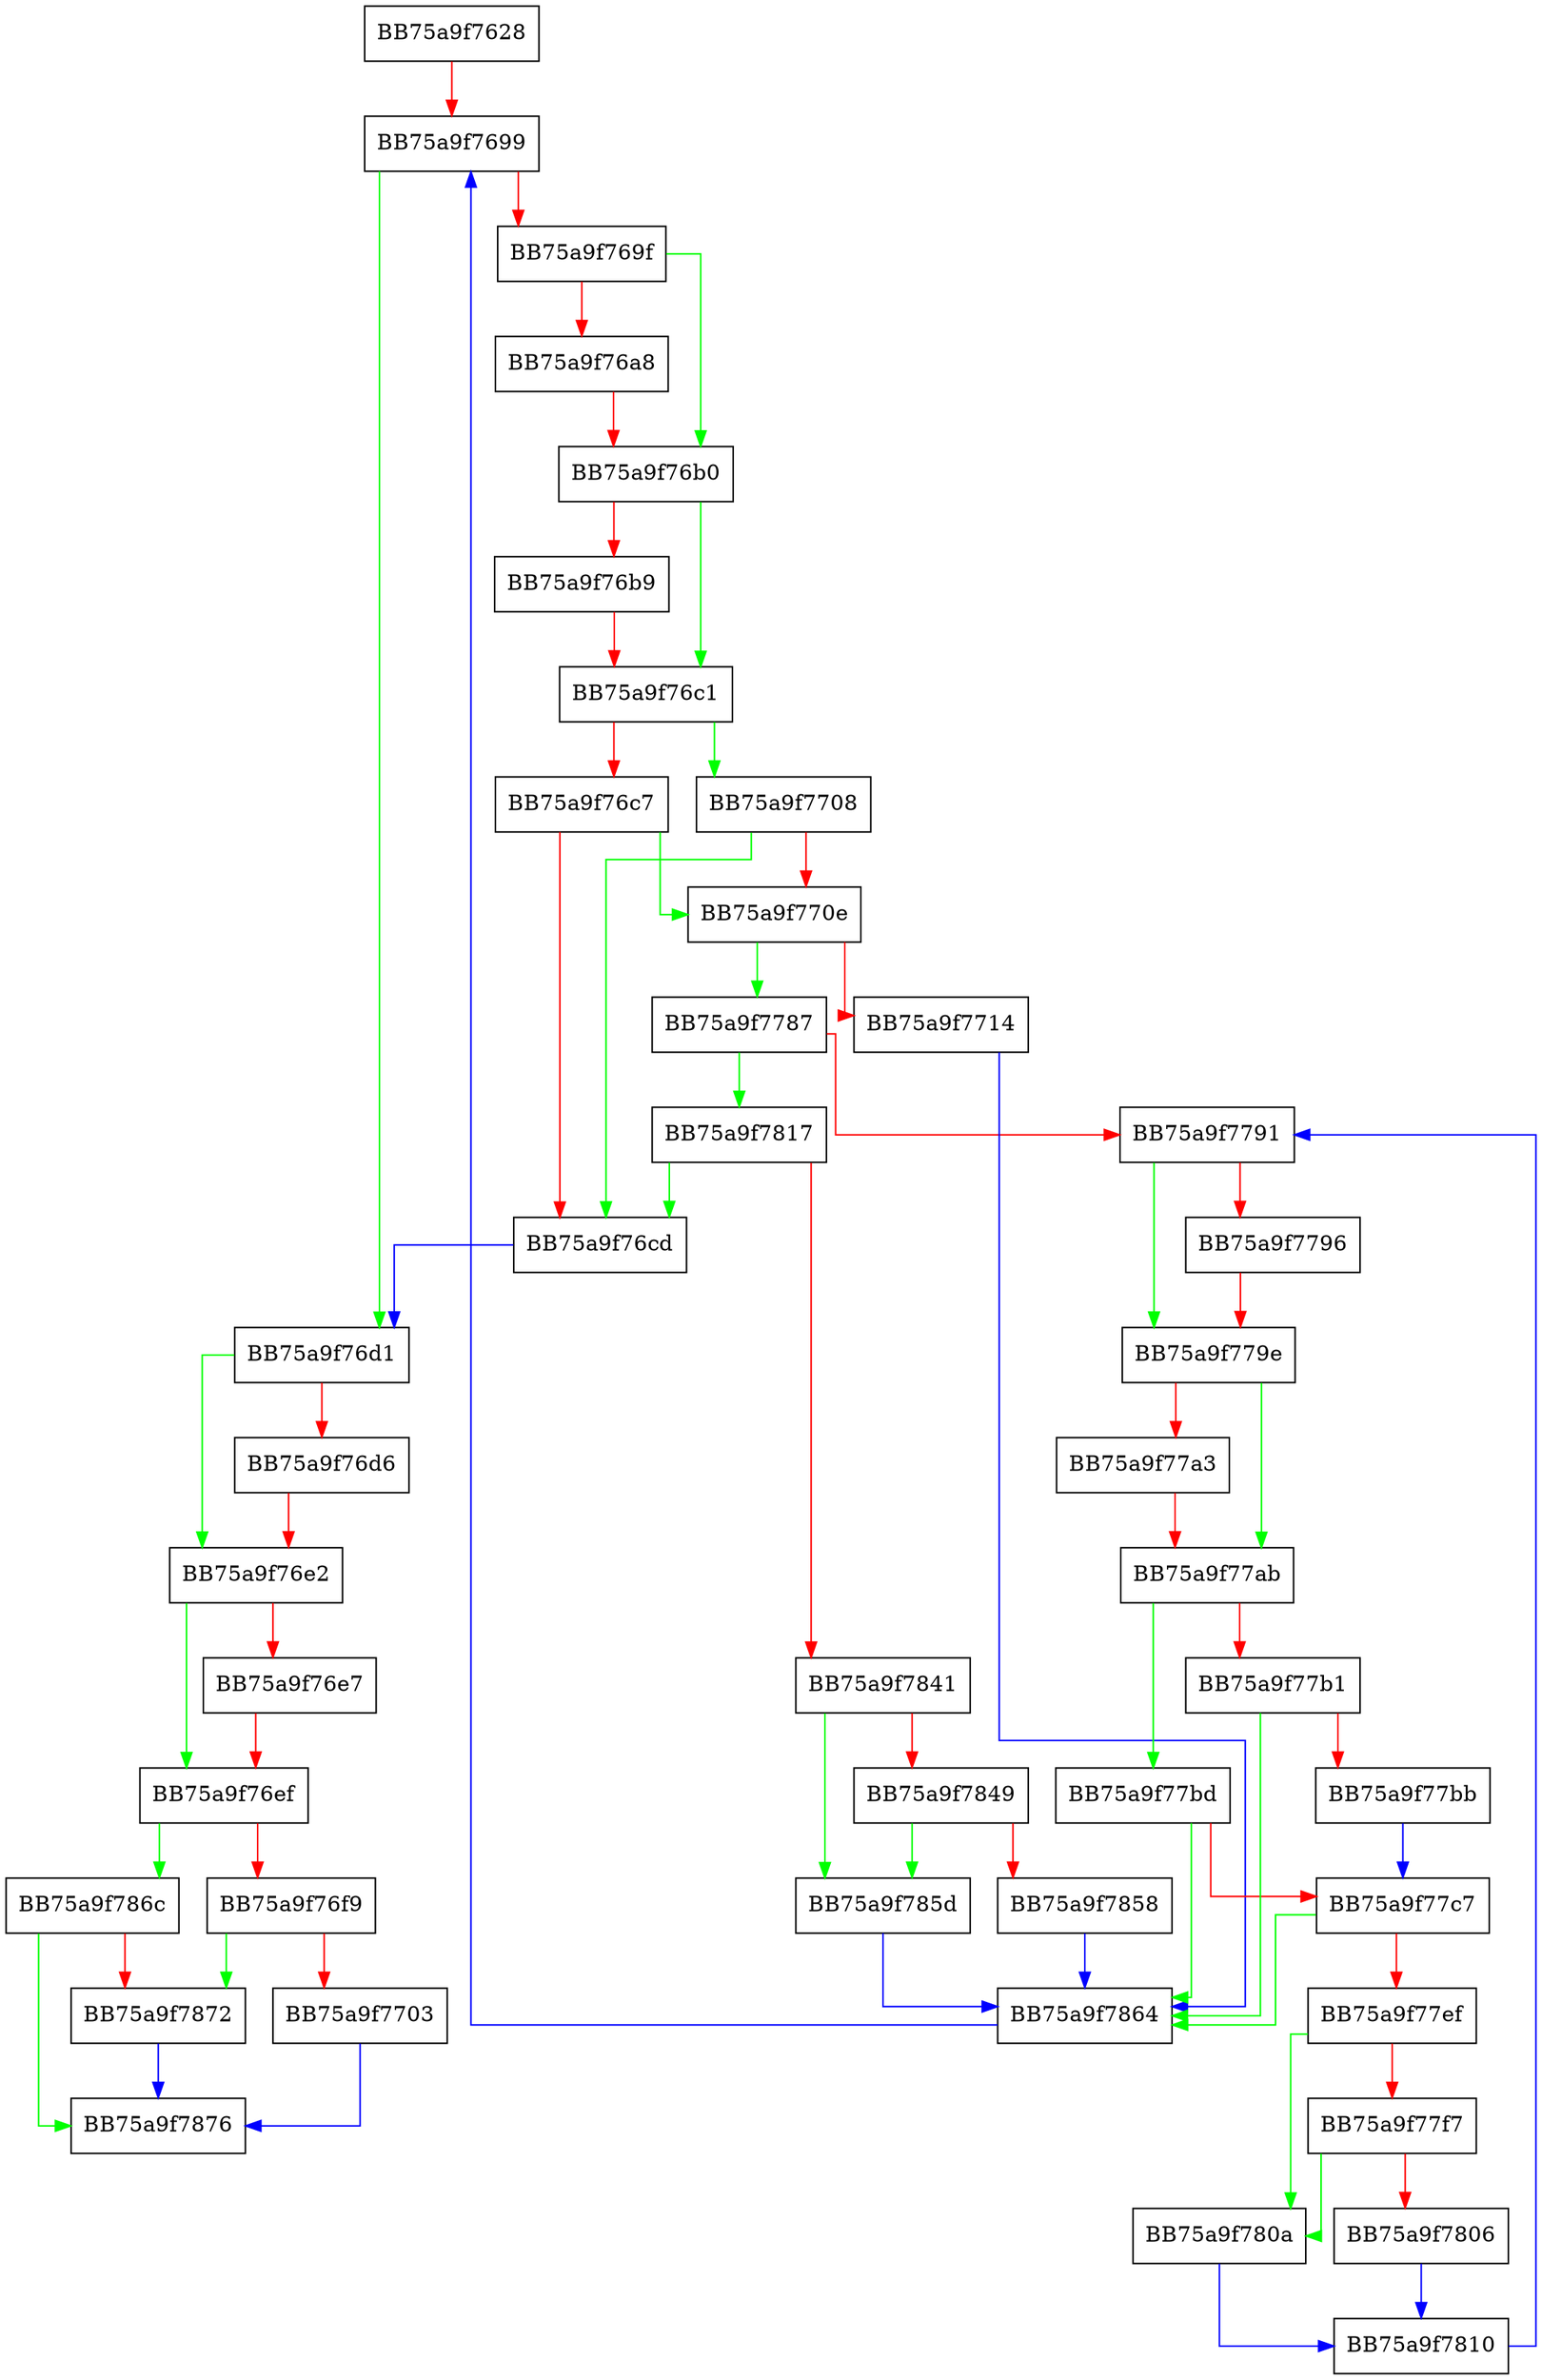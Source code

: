 digraph _Getfmt {
  node [shape="box"];
  graph [splines=ortho];
  BB75a9f7628 -> BB75a9f7699 [color="red"];
  BB75a9f7699 -> BB75a9f76d1 [color="green"];
  BB75a9f7699 -> BB75a9f769f [color="red"];
  BB75a9f769f -> BB75a9f76b0 [color="green"];
  BB75a9f769f -> BB75a9f76a8 [color="red"];
  BB75a9f76a8 -> BB75a9f76b0 [color="red"];
  BB75a9f76b0 -> BB75a9f76c1 [color="green"];
  BB75a9f76b0 -> BB75a9f76b9 [color="red"];
  BB75a9f76b9 -> BB75a9f76c1 [color="red"];
  BB75a9f76c1 -> BB75a9f7708 [color="green"];
  BB75a9f76c1 -> BB75a9f76c7 [color="red"];
  BB75a9f76c7 -> BB75a9f770e [color="green"];
  BB75a9f76c7 -> BB75a9f76cd [color="red"];
  BB75a9f76cd -> BB75a9f76d1 [color="blue"];
  BB75a9f76d1 -> BB75a9f76e2 [color="green"];
  BB75a9f76d1 -> BB75a9f76d6 [color="red"];
  BB75a9f76d6 -> BB75a9f76e2 [color="red"];
  BB75a9f76e2 -> BB75a9f76ef [color="green"];
  BB75a9f76e2 -> BB75a9f76e7 [color="red"];
  BB75a9f76e7 -> BB75a9f76ef [color="red"];
  BB75a9f76ef -> BB75a9f786c [color="green"];
  BB75a9f76ef -> BB75a9f76f9 [color="red"];
  BB75a9f76f9 -> BB75a9f7872 [color="green"];
  BB75a9f76f9 -> BB75a9f7703 [color="red"];
  BB75a9f7703 -> BB75a9f7876 [color="blue"];
  BB75a9f7708 -> BB75a9f76cd [color="green"];
  BB75a9f7708 -> BB75a9f770e [color="red"];
  BB75a9f770e -> BB75a9f7787 [color="green"];
  BB75a9f770e -> BB75a9f7714 [color="red"];
  BB75a9f7714 -> BB75a9f7864 [color="blue"];
  BB75a9f7787 -> BB75a9f7817 [color="green"];
  BB75a9f7787 -> BB75a9f7791 [color="red"];
  BB75a9f7791 -> BB75a9f779e [color="green"];
  BB75a9f7791 -> BB75a9f7796 [color="red"];
  BB75a9f7796 -> BB75a9f779e [color="red"];
  BB75a9f779e -> BB75a9f77ab [color="green"];
  BB75a9f779e -> BB75a9f77a3 [color="red"];
  BB75a9f77a3 -> BB75a9f77ab [color="red"];
  BB75a9f77ab -> BB75a9f77bd [color="green"];
  BB75a9f77ab -> BB75a9f77b1 [color="red"];
  BB75a9f77b1 -> BB75a9f7864 [color="green"];
  BB75a9f77b1 -> BB75a9f77bb [color="red"];
  BB75a9f77bb -> BB75a9f77c7 [color="blue"];
  BB75a9f77bd -> BB75a9f7864 [color="green"];
  BB75a9f77bd -> BB75a9f77c7 [color="red"];
  BB75a9f77c7 -> BB75a9f7864 [color="green"];
  BB75a9f77c7 -> BB75a9f77ef [color="red"];
  BB75a9f77ef -> BB75a9f780a [color="green"];
  BB75a9f77ef -> BB75a9f77f7 [color="red"];
  BB75a9f77f7 -> BB75a9f780a [color="green"];
  BB75a9f77f7 -> BB75a9f7806 [color="red"];
  BB75a9f7806 -> BB75a9f7810 [color="blue"];
  BB75a9f780a -> BB75a9f7810 [color="blue"];
  BB75a9f7810 -> BB75a9f7791 [color="blue"];
  BB75a9f7817 -> BB75a9f76cd [color="green"];
  BB75a9f7817 -> BB75a9f7841 [color="red"];
  BB75a9f7841 -> BB75a9f785d [color="green"];
  BB75a9f7841 -> BB75a9f7849 [color="red"];
  BB75a9f7849 -> BB75a9f785d [color="green"];
  BB75a9f7849 -> BB75a9f7858 [color="red"];
  BB75a9f7858 -> BB75a9f7864 [color="blue"];
  BB75a9f785d -> BB75a9f7864 [color="blue"];
  BB75a9f7864 -> BB75a9f7699 [color="blue"];
  BB75a9f786c -> BB75a9f7876 [color="green"];
  BB75a9f786c -> BB75a9f7872 [color="red"];
  BB75a9f7872 -> BB75a9f7876 [color="blue"];
}
